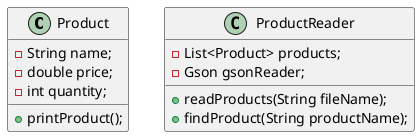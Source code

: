 @startuml

class Product {
    -String name;
    -double price;
    -int quantity;

    +printProduct();
}

class ProductReader {
    -List<Product> products;
    -Gson gsonReader;

    +readProducts(String fileName);
    +findProduct(String productName);
}

@enduml